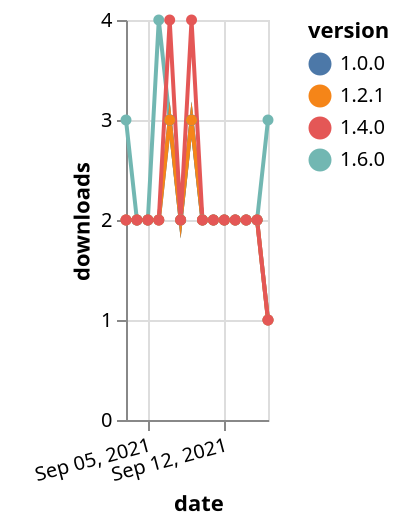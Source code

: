 {"$schema": "https://vega.github.io/schema/vega-lite/v5.json", "description": "A simple bar chart with embedded data.", "data": {"values": [{"date": "2021-09-03", "total": 233, "delta": 3, "version": "1.6.0"}, {"date": "2021-09-04", "total": 235, "delta": 2, "version": "1.6.0"}, {"date": "2021-09-05", "total": 237, "delta": 2, "version": "1.6.0"}, {"date": "2021-09-06", "total": 241, "delta": 4, "version": "1.6.0"}, {"date": "2021-09-07", "total": 244, "delta": 3, "version": "1.6.0"}, {"date": "2021-09-08", "total": 246, "delta": 2, "version": "1.6.0"}, {"date": "2021-09-09", "total": 249, "delta": 3, "version": "1.6.0"}, {"date": "2021-09-10", "total": 251, "delta": 2, "version": "1.6.0"}, {"date": "2021-09-11", "total": 253, "delta": 2, "version": "1.6.0"}, {"date": "2021-09-12", "total": 255, "delta": 2, "version": "1.6.0"}, {"date": "2021-09-13", "total": 257, "delta": 2, "version": "1.6.0"}, {"date": "2021-09-14", "total": 259, "delta": 2, "version": "1.6.0"}, {"date": "2021-09-15", "total": 261, "delta": 2, "version": "1.6.0"}, {"date": "2021-09-16", "total": 264, "delta": 3, "version": "1.6.0"}, {"date": "2021-09-03", "total": 1468, "delta": 2, "version": "1.0.0"}, {"date": "2021-09-04", "total": 1470, "delta": 2, "version": "1.0.0"}, {"date": "2021-09-05", "total": 1472, "delta": 2, "version": "1.0.0"}, {"date": "2021-09-06", "total": 1474, "delta": 2, "version": "1.0.0"}, {"date": "2021-09-07", "total": 1477, "delta": 3, "version": "1.0.0"}, {"date": "2021-09-08", "total": 1479, "delta": 2, "version": "1.0.0"}, {"date": "2021-09-09", "total": 1482, "delta": 3, "version": "1.0.0"}, {"date": "2021-09-10", "total": 1484, "delta": 2, "version": "1.0.0"}, {"date": "2021-09-11", "total": 1486, "delta": 2, "version": "1.0.0"}, {"date": "2021-09-12", "total": 1488, "delta": 2, "version": "1.0.0"}, {"date": "2021-09-13", "total": 1490, "delta": 2, "version": "1.0.0"}, {"date": "2021-09-14", "total": 1492, "delta": 2, "version": "1.0.0"}, {"date": "2021-09-15", "total": 1494, "delta": 2, "version": "1.0.0"}, {"date": "2021-09-16", "total": 1495, "delta": 1, "version": "1.0.0"}, {"date": "2021-09-03", "total": 1015, "delta": 2, "version": "1.2.1"}, {"date": "2021-09-04", "total": 1017, "delta": 2, "version": "1.2.1"}, {"date": "2021-09-05", "total": 1019, "delta": 2, "version": "1.2.1"}, {"date": "2021-09-06", "total": 1021, "delta": 2, "version": "1.2.1"}, {"date": "2021-09-07", "total": 1024, "delta": 3, "version": "1.2.1"}, {"date": "2021-09-08", "total": 1026, "delta": 2, "version": "1.2.1"}, {"date": "2021-09-09", "total": 1029, "delta": 3, "version": "1.2.1"}, {"date": "2021-09-10", "total": 1031, "delta": 2, "version": "1.2.1"}, {"date": "2021-09-11", "total": 1033, "delta": 2, "version": "1.2.1"}, {"date": "2021-09-12", "total": 1035, "delta": 2, "version": "1.2.1"}, {"date": "2021-09-13", "total": 1037, "delta": 2, "version": "1.2.1"}, {"date": "2021-09-14", "total": 1039, "delta": 2, "version": "1.2.1"}, {"date": "2021-09-15", "total": 1041, "delta": 2, "version": "1.2.1"}, {"date": "2021-09-16", "total": 1042, "delta": 1, "version": "1.2.1"}, {"date": "2021-09-03", "total": 714, "delta": 2, "version": "1.4.0"}, {"date": "2021-09-04", "total": 716, "delta": 2, "version": "1.4.0"}, {"date": "2021-09-05", "total": 718, "delta": 2, "version": "1.4.0"}, {"date": "2021-09-06", "total": 720, "delta": 2, "version": "1.4.0"}, {"date": "2021-09-07", "total": 724, "delta": 4, "version": "1.4.0"}, {"date": "2021-09-08", "total": 726, "delta": 2, "version": "1.4.0"}, {"date": "2021-09-09", "total": 730, "delta": 4, "version": "1.4.0"}, {"date": "2021-09-10", "total": 732, "delta": 2, "version": "1.4.0"}, {"date": "2021-09-11", "total": 734, "delta": 2, "version": "1.4.0"}, {"date": "2021-09-12", "total": 736, "delta": 2, "version": "1.4.0"}, {"date": "2021-09-13", "total": 738, "delta": 2, "version": "1.4.0"}, {"date": "2021-09-14", "total": 740, "delta": 2, "version": "1.4.0"}, {"date": "2021-09-15", "total": 742, "delta": 2, "version": "1.4.0"}, {"date": "2021-09-16", "total": 743, "delta": 1, "version": "1.4.0"}]}, "width": "container", "mark": {"type": "line", "point": {"filled": true}}, "encoding": {"x": {"field": "date", "type": "temporal", "timeUnit": "yearmonthdate", "title": "date", "axis": {"labelAngle": -15}}, "y": {"field": "delta", "type": "quantitative", "title": "downloads"}, "color": {"field": "version", "type": "nominal"}, "tooltip": {"field": "delta"}}}